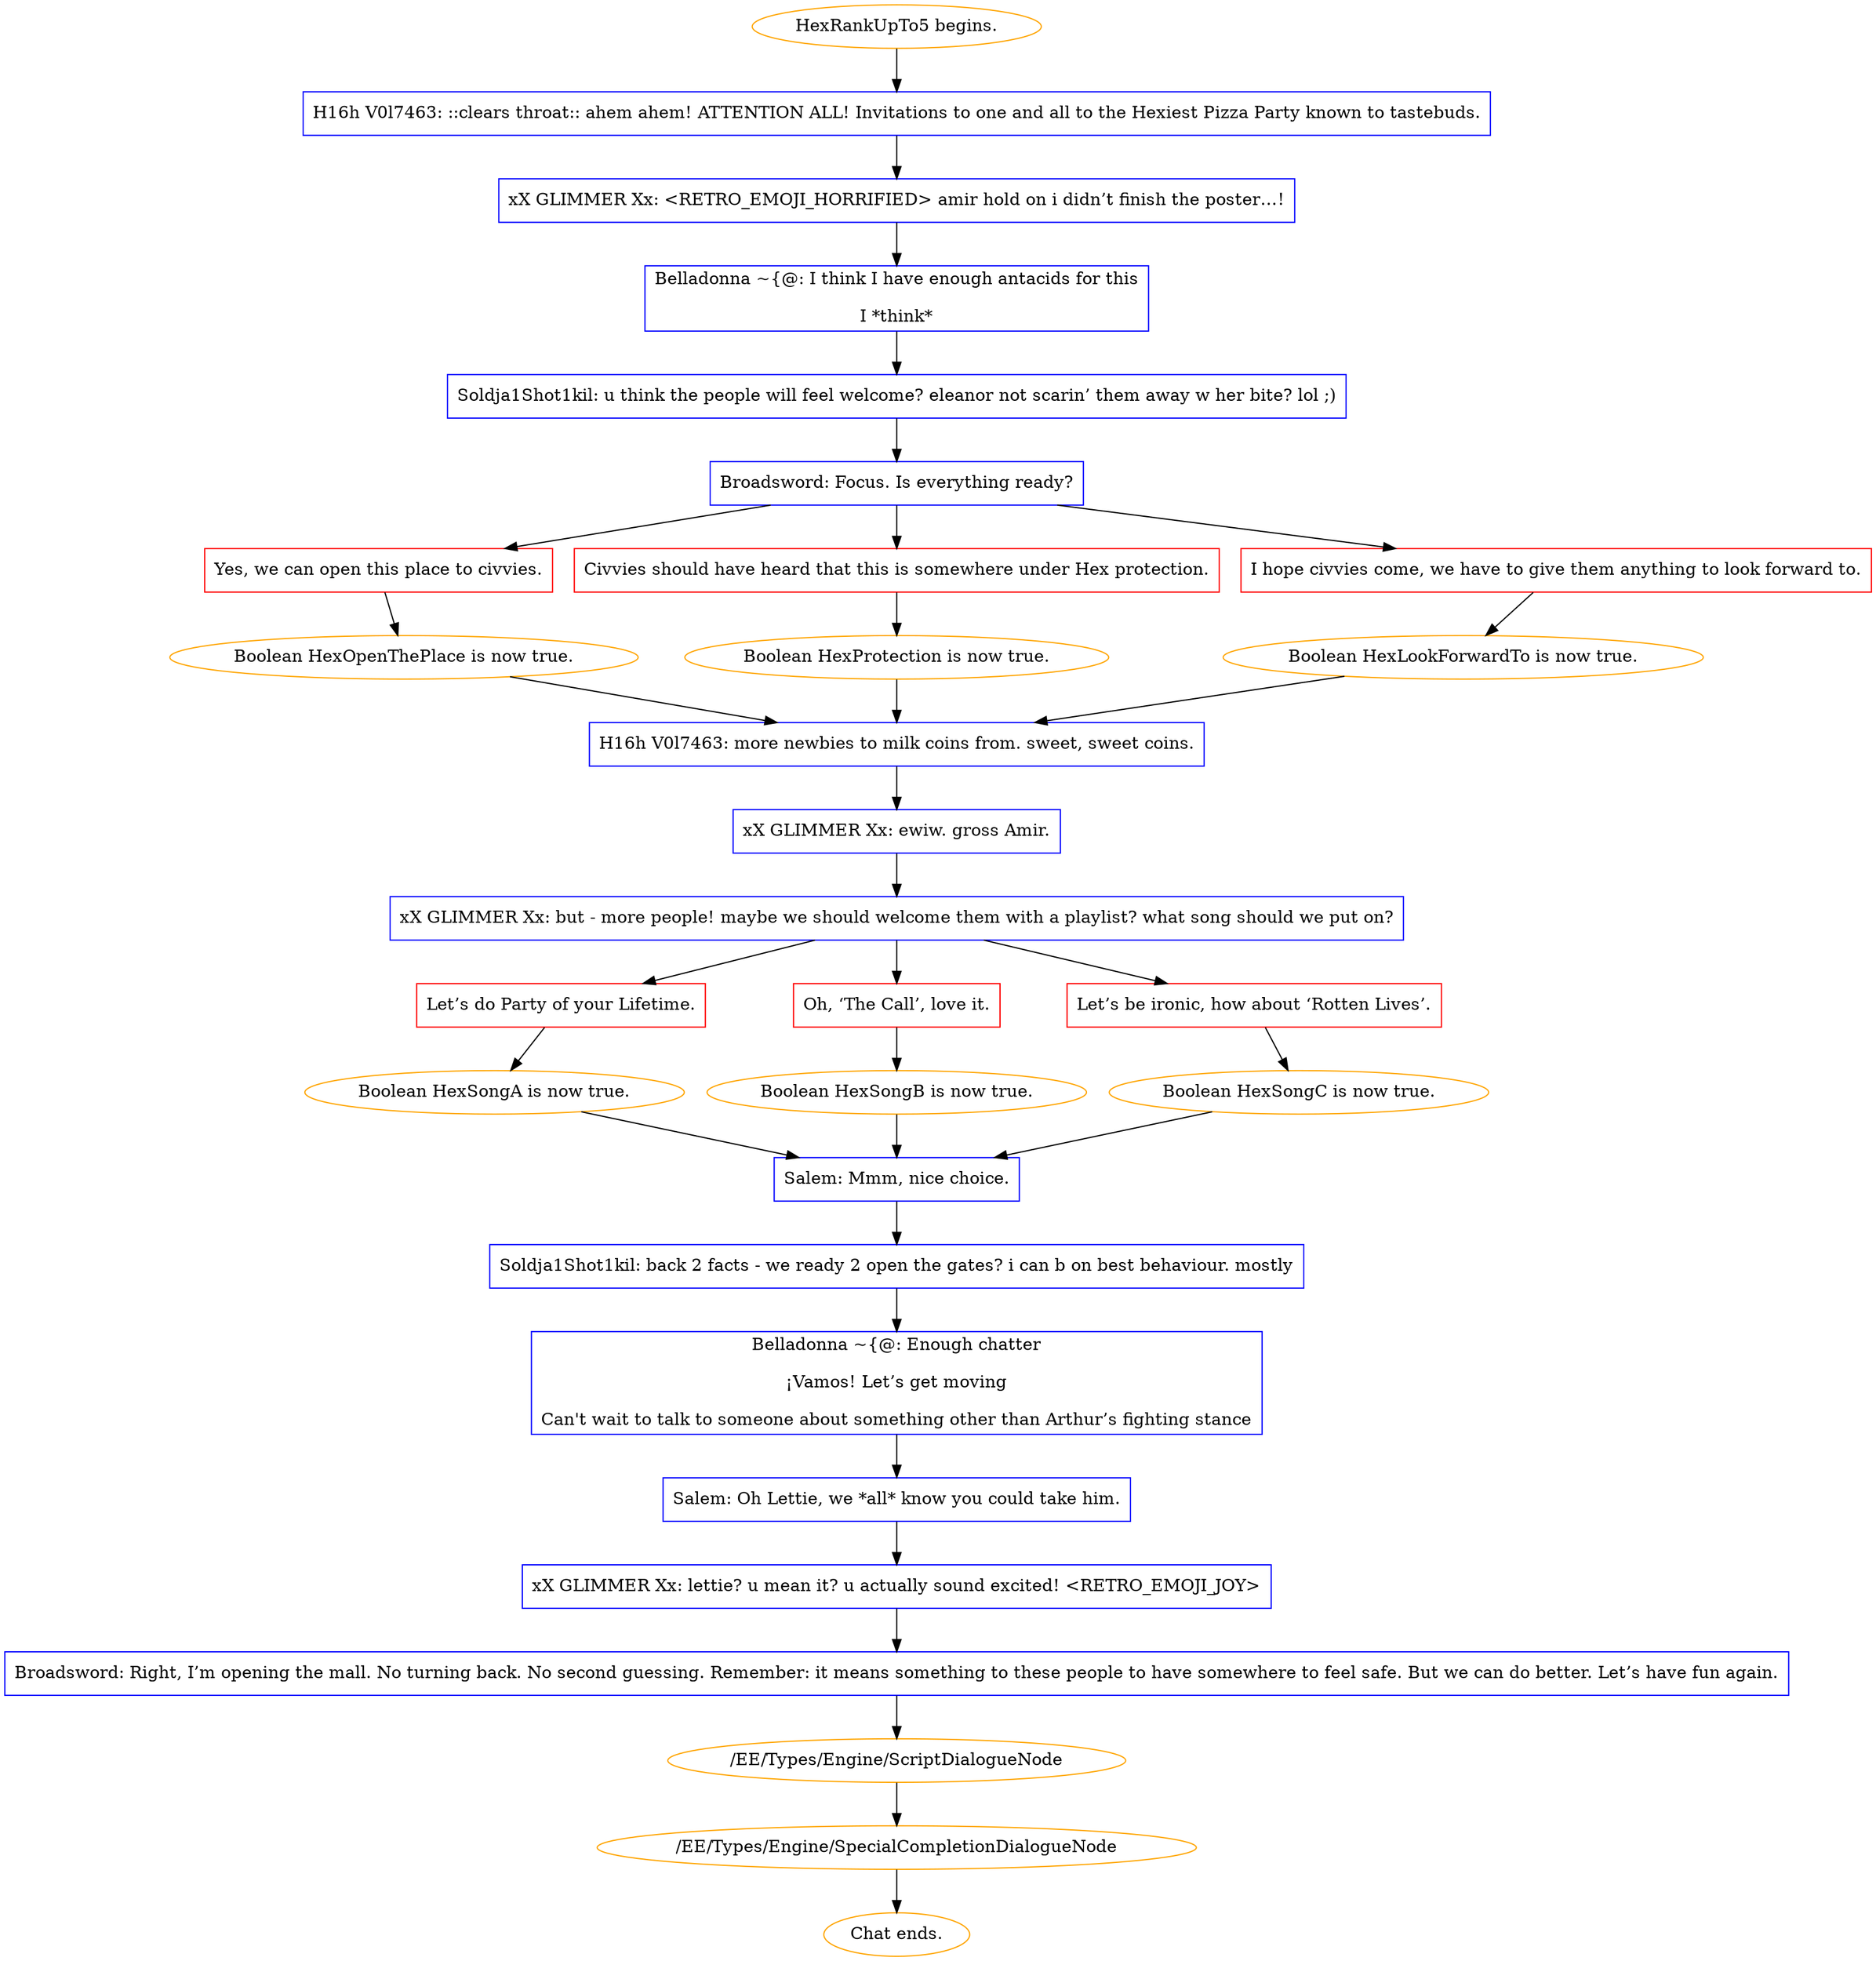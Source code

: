 digraph {
	"HexRankUpTo5 begins." [color=orange];
		"HexRankUpTo5 begins." -> 151;
	151 [label="H16h V0l7463: ::clears throat:: ahem ahem! ATTENTION ALL! Invitations to one and all to the Hexiest Pizza Party known to tastebuds.",shape=box,color=blue];
		151 -> 152;
	152 [label="xX GLIMMER Xx: <RETRO_EMOJI_HORRIFIED> amir hold on i didn’t finish the poster…!",shape=box,color=blue];
		152 -> 153;
	153 [label="Belladonna ~{@: I think I have enough antacids for this
I *think*",shape=box,color=blue];
		153 -> 154;
	154 [label="Soldja1Shot1kil: u think the people will feel welcome? eleanor not scarin’ them away w her bite? lol ;)",shape=box,color=blue];
		154 -> 155;
	155 [label="Broadsword: Focus. Is everything ready?",shape=box,color=blue];
		155 -> 156;
		155 -> 157;
		155 -> 158;
	156 [label="Yes, we can open this place to civvies.",shape=box,color=red];
		156 -> "/EE/Types/Engine/SetBooleanDialogueNode:HexOpenThePlace:159";
	157 [label="Civvies should have heard that this is somewhere under Hex protection.",shape=box,color=red];
		157 -> "/EE/Types/Engine/SetBooleanDialogueNode:HexProtection:159";
	158 [label="I hope civvies come, we have to give them anything to look forward to.",shape=box,color=red];
		158 -> "/EE/Types/Engine/SetBooleanDialogueNode:HexLookForwardTo:159";
	"/EE/Types/Engine/SetBooleanDialogueNode:HexOpenThePlace:159" [label="Boolean HexOpenThePlace is now true.",color=orange];
		"/EE/Types/Engine/SetBooleanDialogueNode:HexOpenThePlace:159" -> 159;
	"/EE/Types/Engine/SetBooleanDialogueNode:HexProtection:159" [label="Boolean HexProtection is now true.",color=orange];
		"/EE/Types/Engine/SetBooleanDialogueNode:HexProtection:159" -> 159;
	"/EE/Types/Engine/SetBooleanDialogueNode:HexLookForwardTo:159" [label="Boolean HexLookForwardTo is now true.",color=orange];
		"/EE/Types/Engine/SetBooleanDialogueNode:HexLookForwardTo:159" -> 159;
	159 [label="H16h V0l7463: more newbies to milk coins from. sweet, sweet coins.",shape=box,color=blue];
		159 -> 160;
	160 [label="xX GLIMMER Xx: ewiw. gross Amir.",shape=box,color=blue];
		160 -> 161;
	161 [label="xX GLIMMER Xx: but - more people! maybe we should welcome them with a playlist? what song should we put on?",shape=box,color=blue];
		161 -> 162;
		161 -> 163;
		161 -> 164;
	162 [label="Let’s do Party of your Lifetime.",shape=box,color=red];
		162 -> "/EE/Types/Engine/SetBooleanDialogueNode:HexSongA:165";
	163 [label="Oh, ‘The Call’, love it.",shape=box,color=red];
		163 -> "/EE/Types/Engine/SetBooleanDialogueNode:HexSongB:165";
	164 [label="Let’s be ironic, how about ‘Rotten Lives’.",shape=box,color=red];
		164 -> "/EE/Types/Engine/SetBooleanDialogueNode:HexSongC:165";
	"/EE/Types/Engine/SetBooleanDialogueNode:HexSongA:165" [label="Boolean HexSongA is now true.",color=orange];
		"/EE/Types/Engine/SetBooleanDialogueNode:HexSongA:165" -> 165;
	"/EE/Types/Engine/SetBooleanDialogueNode:HexSongB:165" [label="Boolean HexSongB is now true.",color=orange];
		"/EE/Types/Engine/SetBooleanDialogueNode:HexSongB:165" -> 165;
	"/EE/Types/Engine/SetBooleanDialogueNode:HexSongC:165" [label="Boolean HexSongC is now true.",color=orange];
		"/EE/Types/Engine/SetBooleanDialogueNode:HexSongC:165" -> 165;
	165 [label="Salem: Mmm, nice choice.",shape=box,color=blue];
		165 -> 166;
	166 [label="Soldja1Shot1kil: back 2 facts - we ready 2 open the gates? i can b on best behaviour. mostly",shape=box,color=blue];
		166 -> 167;
	167 [label="Belladonna ~{@: Enough chatter
¡Vamos! Let’s get moving
Can't wait to talk to someone about something other than Arthur’s fighting stance",shape=box,color=blue];
		167 -> 13;
	13 [label="Salem: Oh Lettie, we *all* know you could take him.",shape=box,color=blue];
		13 -> 1;
	1 [label="xX GLIMMER Xx: lettie? u mean it? u actually sound excited! <RETRO_EMOJI_JOY>",shape=box,color=blue];
		1 -> 3;
	3 [label="Broadsword: Right, I’m opening the mall. No turning back. No second guessing. Remember: it means something to these people to have somewhere to feel safe. But we can do better. Let’s have fun again.",shape=box,color=blue];
		3 -> 220;
	220 [label="/EE/Types/Engine/ScriptDialogueNode",color=orange];
		220 -> 37;
	37 [label="/EE/Types/Engine/SpecialCompletionDialogueNode",color=orange];
		37 -> "Chat ends.";
	"Chat ends." [color=orange];
}